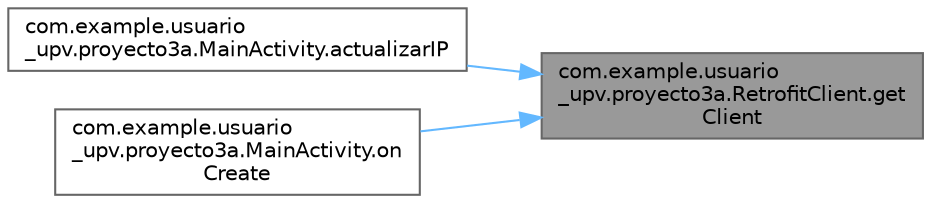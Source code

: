 digraph "com.example.usuario_upv.proyecto3a.RetrofitClient.getClient"
{
 // LATEX_PDF_SIZE
  bgcolor="transparent";
  edge [fontname=Helvetica,fontsize=10,labelfontname=Helvetica,labelfontsize=10];
  node [fontname=Helvetica,fontsize=10,shape=box,height=0.2,width=0.4];
  rankdir="RL";
  Node1 [id="Node000001",label="com.example.usuario\l_upv.proyecto3a.RetrofitClient.get\lClient",height=0.2,width=0.4,color="gray40", fillcolor="grey60", style="filled", fontcolor="black",tooltip="Obtiene la instancia de Retrofit."];
  Node1 -> Node2 [id="edge1_Node000001_Node000002",dir="back",color="steelblue1",style="solid",tooltip=" "];
  Node2 [id="Node000002",label="com.example.usuario\l_upv.proyecto3a.MainActivity.actualizarIP",height=0.2,width=0.4,color="grey40", fillcolor="white", style="filled",URL="$classcom_1_1example_1_1usuario__upv_1_1proyecto3a_1_1_main_activity.html#a2142f848a202d56733b7b6a24ad368b0",tooltip="Actualiza la dirección IP del servidor para la conexión con la API."];
  Node1 -> Node3 [id="edge2_Node000001_Node000003",dir="back",color="steelblue1",style="solid",tooltip=" "];
  Node3 [id="Node000003",label="com.example.usuario\l_upv.proyecto3a.MainActivity.on\lCreate",height=0.2,width=0.4,color="grey40", fillcolor="white", style="filled",URL="$classcom_1_1example_1_1usuario__upv_1_1proyecto3a_1_1_main_activity.html#a2c2bbc12224b5e242e827cfad993597d",tooltip="Método llamado cuando se crea la actividad."];
}
